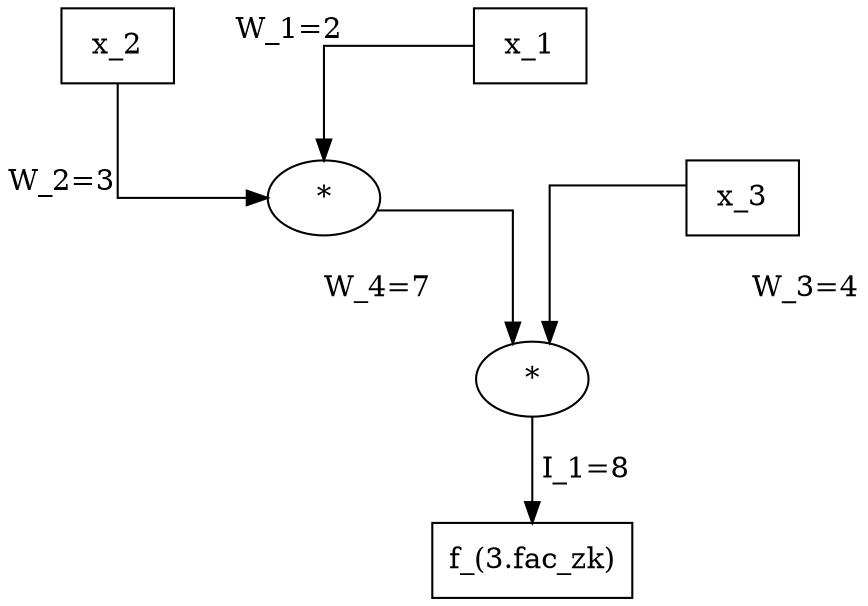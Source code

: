 digraph G4 {
	graph [forcelabels=true,
		nodesep=2.0,
		splines=ortho
	];
	n1	[label=x_2,
		shape=box];
	n3	[label="*"];
	n1 -> n3	[xlabel="W_2=3 "];
	n5	[label="*"];
	n3 -> n5	[label="W_4=7"];
	n2	[label=x_1,
		shape=box];
	n2 -> n3	[xlabel="W_1=2 "];
	n6	[label="f_(3.fac_zk)",
		shape=box];
	n5 -> n6	[label=" I_1=8"];
	n4	[label=x_3,
		shape=box];
	n4 -> n5	[label=" W_3=4"];
}
